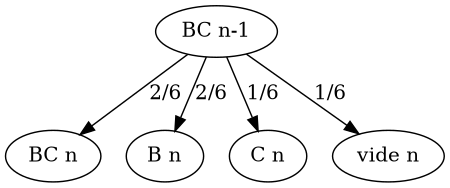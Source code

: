 digraph G {
  size = "3cm,3cm";
  "BC n-1" -> "BC n" [label ="2/6"];
  "BC n-1" -> "B n" [label ="2/6"];
  "BC n-1" -> "C n" [label ="1/6"];
  "BC n-1" -> "vide n" [label ="1/6"];
}